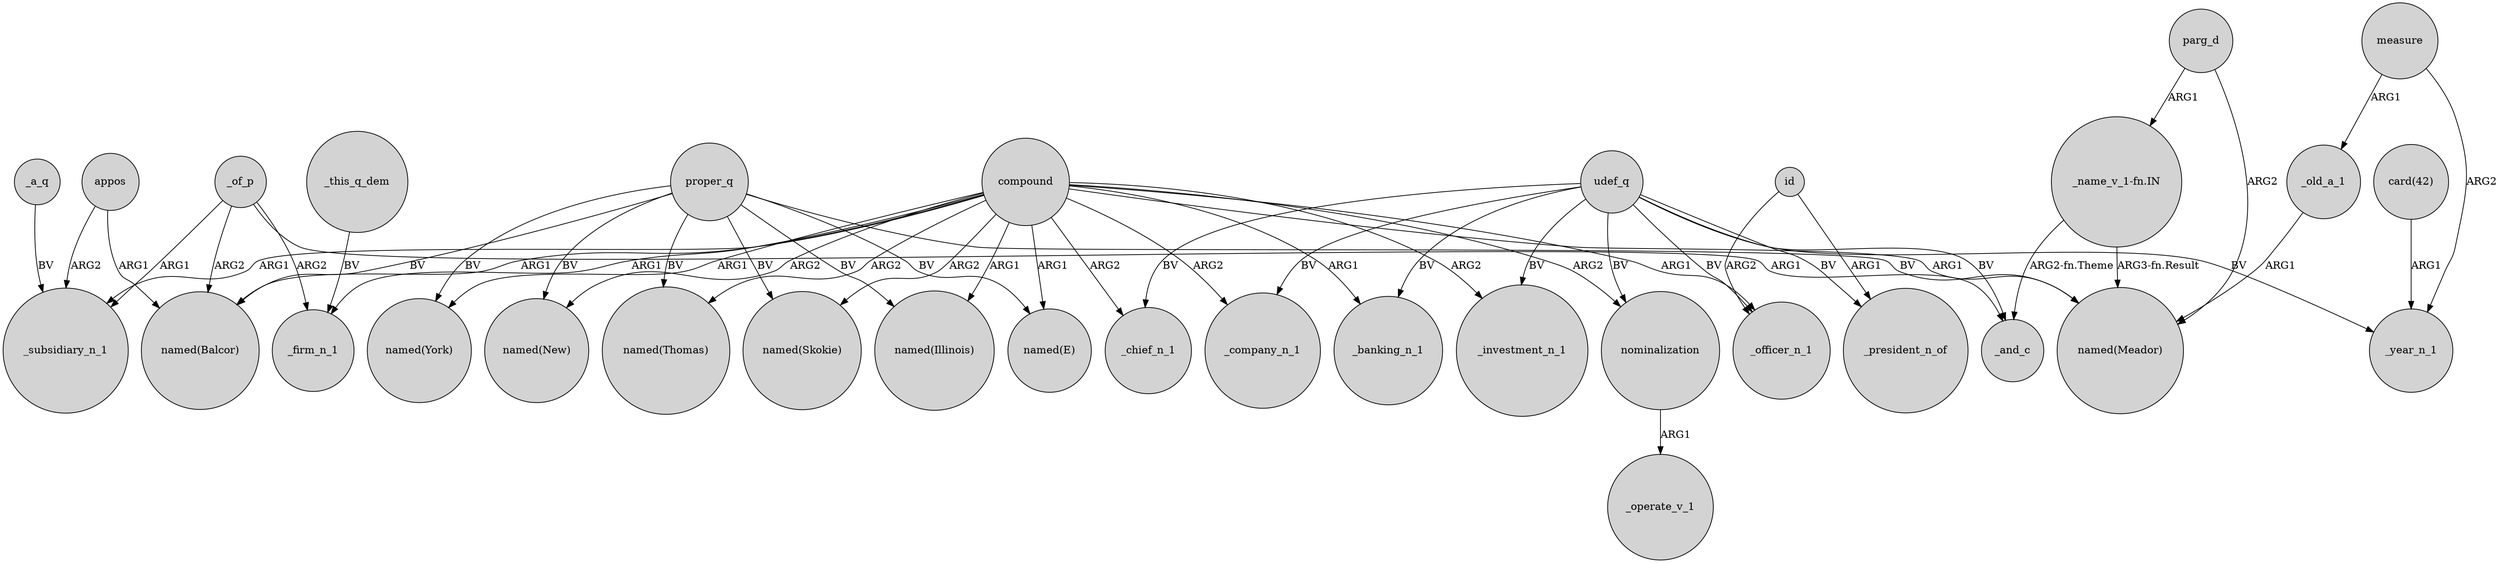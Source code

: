 digraph {
	node [shape=circle style=filled]
	_of_p -> _firm_n_1 [label=ARG2]
	appos -> "named(Balcor)" [label=ARG1]
	_of_p -> _subsidiary_n_1 [label=ARG1]
	proper_q -> "named(Meador)" [label=BV]
	"_name_v_1-fn.IN" -> _and_c [label="ARG2-fn.Theme"]
	nominalization -> _operate_v_1 [label=ARG1]
	appos -> _subsidiary_n_1 [label=ARG2]
	compound -> "named(New)" [label=ARG2]
	measure -> _year_n_1 [label=ARG2]
	compound -> "named(Balcor)" [label=ARG1]
	proper_q -> "named(New)" [label=BV]
	compound -> "named(Illinois)" [label=ARG1]
	"card(42)" -> _year_n_1 [label=ARG1]
	compound -> _company_n_1 [label=ARG2]
	id -> _president_n_of [label=ARG1]
	compound -> _investment_n_1 [label=ARG2]
	compound -> nominalization [label=ARG2]
	proper_q -> "named(Illinois)" [label=BV]
	proper_q -> "named(E)" [label=BV]
	compound -> _chief_n_1 [label=ARG2]
	_a_q -> _subsidiary_n_1 [label=BV]
	measure -> _old_a_1 [label=ARG1]
	compound -> _officer_n_1 [label=ARG1]
	compound -> "named(Meador)" [label=ARG1]
	proper_q -> "named(Thomas)" [label=BV]
	compound -> "named(York)" [label=ARG1]
	compound -> _banking_n_1 [label=ARG1]
	udef_q -> _chief_n_1 [label=BV]
	parg_d -> "named(Meador)" [label=ARG2]
	udef_q -> _president_n_of [label=BV]
	id -> _officer_n_1 [label=ARG2]
	proper_q -> "named(Balcor)" [label=BV]
	udef_q -> _officer_n_1 [label=BV]
	compound -> "named(Skokie)" [label=ARG2]
	_this_q_dem -> _firm_n_1 [label=BV]
	proper_q -> "named(Skokie)" [label=BV]
	_of_p -> _and_c [label=ARG1]
	udef_q -> nominalization [label=BV]
	compound -> _firm_n_1 [label=ARG1]
	compound -> _subsidiary_n_1 [label=ARG1]
	_of_p -> "named(Balcor)" [label=ARG2]
	_old_a_1 -> "named(Meador)" [label=ARG1]
	udef_q -> _investment_n_1 [label=BV]
	udef_q -> _year_n_1 [label=BV]
	"_name_v_1-fn.IN" -> "named(Meador)" [label="ARG3-fn.Result"]
	compound -> "named(E)" [label=ARG1]
	udef_q -> _and_c [label=BV]
	proper_q -> "named(York)" [label=BV]
	udef_q -> _banking_n_1 [label=BV]
	compound -> "named(Thomas)" [label=ARG2]
	udef_q -> _company_n_1 [label=BV]
	parg_d -> "_name_v_1-fn.IN" [label=ARG1]
}
